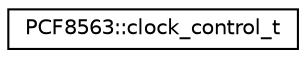 digraph "Graphical Class Hierarchy"
{
  edge [fontname="Helvetica",fontsize="10",labelfontname="Helvetica",labelfontsize="10"];
  node [fontname="Helvetica",fontsize="10",shape=record];
  rankdir="LR";
  Node1 [label="PCF8563::clock_control_t",height=0.2,width=0.4,color="black", fillcolor="white", style="filled",URL="$dd/df4/unionPCF8563_1_1clock__control__t.html"];
}
